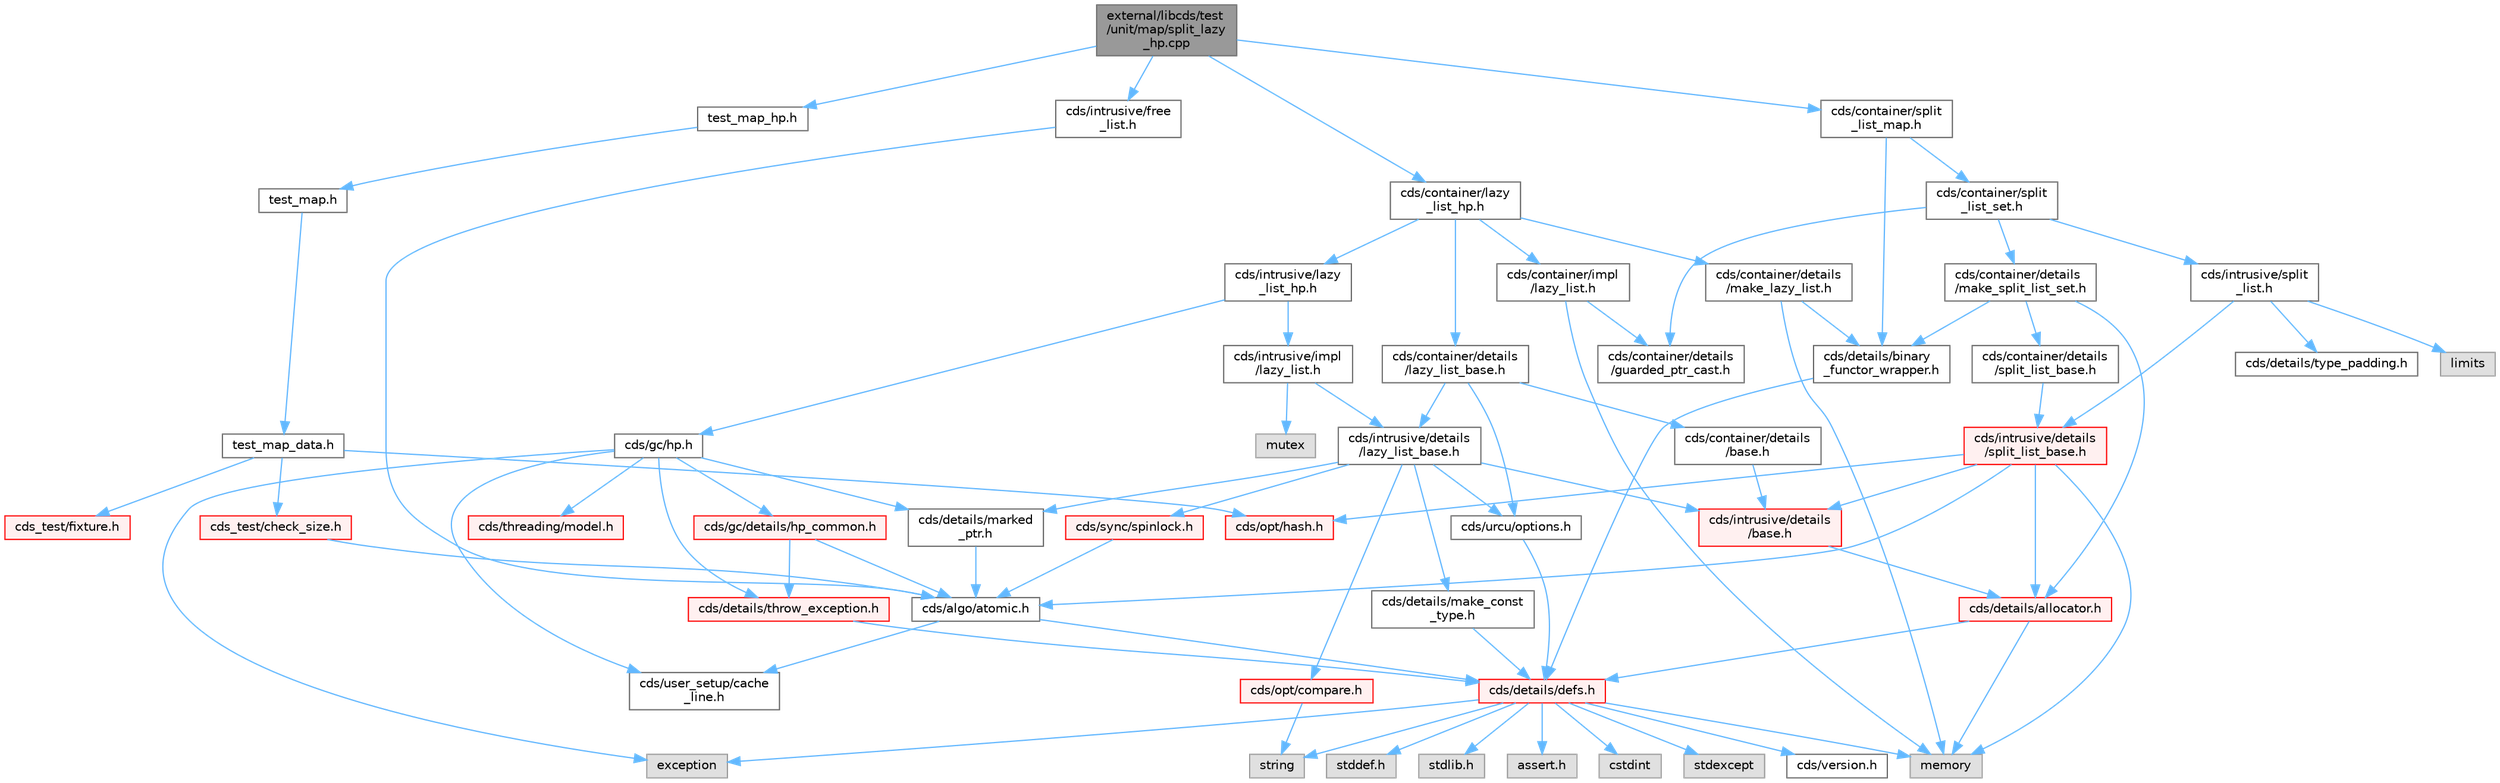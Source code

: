 digraph "external/libcds/test/unit/map/split_lazy_hp.cpp"
{
 // LATEX_PDF_SIZE
  bgcolor="transparent";
  edge [fontname=Helvetica,fontsize=10,labelfontname=Helvetica,labelfontsize=10];
  node [fontname=Helvetica,fontsize=10,shape=box,height=0.2,width=0.4];
  Node1 [id="Node000001",label="external/libcds/test\l/unit/map/split_lazy\l_hp.cpp",height=0.2,width=0.4,color="gray40", fillcolor="grey60", style="filled", fontcolor="black",tooltip=" "];
  Node1 -> Node2 [id="edge80_Node000001_Node000002",color="steelblue1",style="solid",tooltip=" "];
  Node2 [id="Node000002",label="test_map_hp.h",height=0.2,width=0.4,color="grey40", fillcolor="white", style="filled",URL="$test__map__hp_8h.html",tooltip=" "];
  Node2 -> Node3 [id="edge81_Node000002_Node000003",color="steelblue1",style="solid",tooltip=" "];
  Node3 [id="Node000003",label="test_map.h",height=0.2,width=0.4,color="grey40", fillcolor="white", style="filled",URL="$map_2test__map_8h.html",tooltip=" "];
  Node3 -> Node4 [id="edge82_Node000003_Node000004",color="steelblue1",style="solid",tooltip=" "];
  Node4 [id="Node000004",label="test_map_data.h",height=0.2,width=0.4,color="grey40", fillcolor="white", style="filled",URL="$map_2test__map__data_8h.html",tooltip=" "];
  Node4 -> Node5 [id="edge83_Node000004_Node000005",color="steelblue1",style="solid",tooltip=" "];
  Node5 [id="Node000005",label="cds_test/check_size.h",height=0.2,width=0.4,color="red", fillcolor="#FFF0F0", style="filled",URL="$check__size_8h.html",tooltip=" "];
  Node5 -> Node8 [id="edge84_Node000005_Node000008",color="steelblue1",style="solid",tooltip=" "];
  Node8 [id="Node000008",label="cds/algo/atomic.h",height=0.2,width=0.4,color="grey40", fillcolor="white", style="filled",URL="$external_2libcds_2cds_2algo_2atomic_8h.html",tooltip=" "];
  Node8 -> Node9 [id="edge85_Node000008_Node000009",color="steelblue1",style="solid",tooltip=" "];
  Node9 [id="Node000009",label="cds/details/defs.h",height=0.2,width=0.4,color="red", fillcolor="#FFF0F0", style="filled",URL="$details_2defs_8h.html",tooltip=" "];
  Node9 -> Node10 [id="edge86_Node000009_Node000010",color="steelblue1",style="solid",tooltip=" "];
  Node10 [id="Node000010",label="stddef.h",height=0.2,width=0.4,color="grey60", fillcolor="#E0E0E0", style="filled",tooltip=" "];
  Node9 -> Node11 [id="edge87_Node000009_Node000011",color="steelblue1",style="solid",tooltip=" "];
  Node11 [id="Node000011",label="stdlib.h",height=0.2,width=0.4,color="grey60", fillcolor="#E0E0E0", style="filled",tooltip=" "];
  Node9 -> Node12 [id="edge88_Node000009_Node000012",color="steelblue1",style="solid",tooltip=" "];
  Node12 [id="Node000012",label="assert.h",height=0.2,width=0.4,color="grey60", fillcolor="#E0E0E0", style="filled",tooltip=" "];
  Node9 -> Node13 [id="edge89_Node000009_Node000013",color="steelblue1",style="solid",tooltip=" "];
  Node13 [id="Node000013",label="cstdint",height=0.2,width=0.4,color="grey60", fillcolor="#E0E0E0", style="filled",tooltip=" "];
  Node9 -> Node14 [id="edge90_Node000009_Node000014",color="steelblue1",style="solid",tooltip=" "];
  Node14 [id="Node000014",label="exception",height=0.2,width=0.4,color="grey60", fillcolor="#E0E0E0", style="filled",tooltip=" "];
  Node9 -> Node15 [id="edge91_Node000009_Node000015",color="steelblue1",style="solid",tooltip=" "];
  Node15 [id="Node000015",label="stdexcept",height=0.2,width=0.4,color="grey60", fillcolor="#E0E0E0", style="filled",tooltip=" "];
  Node9 -> Node16 [id="edge92_Node000009_Node000016",color="steelblue1",style="solid",tooltip=" "];
  Node16 [id="Node000016",label="string",height=0.2,width=0.4,color="grey60", fillcolor="#E0E0E0", style="filled",tooltip=" "];
  Node9 -> Node17 [id="edge93_Node000009_Node000017",color="steelblue1",style="solid",tooltip=" "];
  Node17 [id="Node000017",label="memory",height=0.2,width=0.4,color="grey60", fillcolor="#E0E0E0", style="filled",tooltip=" "];
  Node9 -> Node18 [id="edge94_Node000009_Node000018",color="steelblue1",style="solid",tooltip=" "];
  Node18 [id="Node000018",label="cds/version.h",height=0.2,width=0.4,color="grey40", fillcolor="white", style="filled",URL="$external_2libcds_2cds_2version_8h.html",tooltip=" "];
  Node8 -> Node22 [id="edge95_Node000008_Node000022",color="steelblue1",style="solid",tooltip=" "];
  Node22 [id="Node000022",label="cds/user_setup/cache\l_line.h",height=0.2,width=0.4,color="grey40", fillcolor="white", style="filled",URL="$cache__line_8h.html",tooltip="Cache-line size definition"];
  Node4 -> Node23 [id="edge96_Node000004_Node000023",color="steelblue1",style="solid",tooltip=" "];
  Node23 [id="Node000023",label="cds_test/fixture.h",height=0.2,width=0.4,color="red", fillcolor="#FFF0F0", style="filled",URL="$fixture_8h.html",tooltip=" "];
  Node4 -> Node26 [id="edge97_Node000004_Node000026",color="steelblue1",style="solid",tooltip=" "];
  Node26 [id="Node000026",label="cds/opt/hash.h",height=0.2,width=0.4,color="red", fillcolor="#FFF0F0", style="filled",URL="$external_2libcds_2cds_2opt_2hash_8h.html",tooltip=" "];
  Node1 -> Node47 [id="edge98_Node000001_Node000047",color="steelblue1",style="solid",tooltip=" "];
  Node47 [id="Node000047",label="cds/container/lazy\l_list_hp.h",height=0.2,width=0.4,color="grey40", fillcolor="white", style="filled",URL="$container_2lazy__list__hp_8h.html",tooltip=" "];
  Node47 -> Node48 [id="edge99_Node000047_Node000048",color="steelblue1",style="solid",tooltip=" "];
  Node48 [id="Node000048",label="cds/container/details\l/lazy_list_base.h",height=0.2,width=0.4,color="grey40", fillcolor="white", style="filled",URL="$container_2details_2lazy__list__base_8h.html",tooltip=" "];
  Node48 -> Node49 [id="edge100_Node000048_Node000049",color="steelblue1",style="solid",tooltip=" "];
  Node49 [id="Node000049",label="cds/container/details\l/base.h",height=0.2,width=0.4,color="grey40", fillcolor="white", style="filled",URL="$external_2libcds_2cds_2container_2details_2base_8h.html",tooltip=" "];
  Node49 -> Node50 [id="edge101_Node000049_Node000050",color="steelblue1",style="solid",tooltip=" "];
  Node50 [id="Node000050",label="cds/intrusive/details\l/base.h",height=0.2,width=0.4,color="red", fillcolor="#FFF0F0", style="filled",URL="$external_2libcds_2cds_2intrusive_2details_2base_8h.html",tooltip=" "];
  Node50 -> Node53 [id="edge102_Node000050_Node000053",color="steelblue1",style="solid",tooltip=" "];
  Node53 [id="Node000053",label="cds/details/allocator.h",height=0.2,width=0.4,color="red", fillcolor="#FFF0F0", style="filled",URL="$external_2libcds_2cds_2details_2allocator_8h.html",tooltip=" "];
  Node53 -> Node17 [id="edge103_Node000053_Node000017",color="steelblue1",style="solid",tooltip=" "];
  Node53 -> Node9 [id="edge104_Node000053_Node000009",color="steelblue1",style="solid",tooltip=" "];
  Node48 -> Node59 [id="edge105_Node000048_Node000059",color="steelblue1",style="solid",tooltip=" "];
  Node59 [id="Node000059",label="cds/intrusive/details\l/lazy_list_base.h",height=0.2,width=0.4,color="grey40", fillcolor="white", style="filled",URL="$intrusive_2details_2lazy__list__base_8h.html",tooltip=" "];
  Node59 -> Node50 [id="edge106_Node000059_Node000050",color="steelblue1",style="solid",tooltip=" "];
  Node59 -> Node60 [id="edge107_Node000059_Node000060",color="steelblue1",style="solid",tooltip=" "];
  Node60 [id="Node000060",label="cds/opt/compare.h",height=0.2,width=0.4,color="red", fillcolor="#FFF0F0", style="filled",URL="$external_2libcds_2cds_2opt_2compare_8h.html",tooltip=" "];
  Node60 -> Node16 [id="edge108_Node000060_Node000016",color="steelblue1",style="solid",tooltip=" "];
  Node59 -> Node61 [id="edge109_Node000059_Node000061",color="steelblue1",style="solid",tooltip=" "];
  Node61 [id="Node000061",label="cds/details/marked\l_ptr.h",height=0.2,width=0.4,color="grey40", fillcolor="white", style="filled",URL="$marked__ptr_8h.html",tooltip=" "];
  Node61 -> Node8 [id="edge110_Node000061_Node000008",color="steelblue1",style="solid",tooltip=" "];
  Node59 -> Node62 [id="edge111_Node000059_Node000062",color="steelblue1",style="solid",tooltip=" "];
  Node62 [id="Node000062",label="cds/details/make_const\l_type.h",height=0.2,width=0.4,color="grey40", fillcolor="white", style="filled",URL="$make__const__type_8h.html",tooltip=" "];
  Node62 -> Node9 [id="edge112_Node000062_Node000009",color="steelblue1",style="solid",tooltip=" "];
  Node59 -> Node63 [id="edge113_Node000059_Node000063",color="steelblue1",style="solid",tooltip=" "];
  Node63 [id="Node000063",label="cds/sync/spinlock.h",height=0.2,width=0.4,color="red", fillcolor="#FFF0F0", style="filled",URL="$sync_2spinlock_8h.html",tooltip=" "];
  Node63 -> Node8 [id="edge114_Node000063_Node000008",color="steelblue1",style="solid",tooltip=" "];
  Node59 -> Node67 [id="edge115_Node000059_Node000067",color="steelblue1",style="solid",tooltip=" "];
  Node67 [id="Node000067",label="cds/urcu/options.h",height=0.2,width=0.4,color="grey40", fillcolor="white", style="filled",URL="$urcu_2options_8h.html",tooltip=" "];
  Node67 -> Node9 [id="edge116_Node000067_Node000009",color="steelblue1",style="solid",tooltip=" "];
  Node48 -> Node67 [id="edge117_Node000048_Node000067",color="steelblue1",style="solid",tooltip=" "];
  Node47 -> Node68 [id="edge118_Node000047_Node000068",color="steelblue1",style="solid",tooltip=" "];
  Node68 [id="Node000068",label="cds/intrusive/lazy\l_list_hp.h",height=0.2,width=0.4,color="grey40", fillcolor="white", style="filled",URL="$intrusive_2lazy__list__hp_8h.html",tooltip=" "];
  Node68 -> Node69 [id="edge119_Node000068_Node000069",color="steelblue1",style="solid",tooltip=" "];
  Node69 [id="Node000069",label="cds/intrusive/impl\l/lazy_list.h",height=0.2,width=0.4,color="grey40", fillcolor="white", style="filled",URL="$intrusive_2impl_2lazy__list_8h.html",tooltip=" "];
  Node69 -> Node70 [id="edge120_Node000069_Node000070",color="steelblue1",style="solid",tooltip=" "];
  Node70 [id="Node000070",label="mutex",height=0.2,width=0.4,color="grey60", fillcolor="#E0E0E0", style="filled",tooltip=" "];
  Node69 -> Node59 [id="edge121_Node000069_Node000059",color="steelblue1",style="solid",tooltip=" "];
  Node68 -> Node71 [id="edge122_Node000068_Node000071",color="steelblue1",style="solid",tooltip=" "];
  Node71 [id="Node000071",label="cds/gc/hp.h",height=0.2,width=0.4,color="grey40", fillcolor="white", style="filled",URL="$hp_8h.html",tooltip=" "];
  Node71 -> Node14 [id="edge123_Node000071_Node000014",color="steelblue1",style="solid",tooltip=" "];
  Node71 -> Node72 [id="edge124_Node000071_Node000072",color="steelblue1",style="solid",tooltip=" "];
  Node72 [id="Node000072",label="cds/gc/details/hp_common.h",height=0.2,width=0.4,color="red", fillcolor="#FFF0F0", style="filled",URL="$hp__common_8h.html",tooltip=" "];
  Node72 -> Node8 [id="edge125_Node000072_Node000008",color="steelblue1",style="solid",tooltip=" "];
  Node72 -> Node44 [id="edge126_Node000072_Node000044",color="steelblue1",style="solid",tooltip=" "];
  Node44 [id="Node000044",label="cds/details/throw_exception.h",height=0.2,width=0.4,color="red", fillcolor="#FFF0F0", style="filled",URL="$throw__exception_8h.html",tooltip=" "];
  Node44 -> Node9 [id="edge127_Node000044_Node000009",color="steelblue1",style="solid",tooltip=" "];
  Node71 -> Node74 [id="edge128_Node000071_Node000074",color="steelblue1",style="solid",tooltip=" "];
  Node74 [id="Node000074",label="cds/threading/model.h",height=0.2,width=0.4,color="red", fillcolor="#FFF0F0", style="filled",URL="$model_8h.html",tooltip=" "];
  Node71 -> Node44 [id="edge129_Node000071_Node000044",color="steelblue1",style="solid",tooltip=" "];
  Node71 -> Node61 [id="edge130_Node000071_Node000061",color="steelblue1",style="solid",tooltip=" "];
  Node71 -> Node22 [id="edge131_Node000071_Node000022",color="steelblue1",style="solid",tooltip=" "];
  Node47 -> Node83 [id="edge132_Node000047_Node000083",color="steelblue1",style="solid",tooltip=" "];
  Node83 [id="Node000083",label="cds/container/details\l/make_lazy_list.h",height=0.2,width=0.4,color="grey40", fillcolor="white", style="filled",URL="$make__lazy__list_8h.html",tooltip=" "];
  Node83 -> Node84 [id="edge133_Node000083_Node000084",color="steelblue1",style="solid",tooltip=" "];
  Node84 [id="Node000084",label="cds/details/binary\l_functor_wrapper.h",height=0.2,width=0.4,color="grey40", fillcolor="white", style="filled",URL="$binary__functor__wrapper_8h.html",tooltip=" "];
  Node84 -> Node9 [id="edge134_Node000084_Node000009",color="steelblue1",style="solid",tooltip=" "];
  Node83 -> Node17 [id="edge135_Node000083_Node000017",color="steelblue1",style="solid",tooltip=" "];
  Node47 -> Node85 [id="edge136_Node000047_Node000085",color="steelblue1",style="solid",tooltip=" "];
  Node85 [id="Node000085",label="cds/container/impl\l/lazy_list.h",height=0.2,width=0.4,color="grey40", fillcolor="white", style="filled",URL="$container_2impl_2lazy__list_8h.html",tooltip=" "];
  Node85 -> Node17 [id="edge137_Node000085_Node000017",color="steelblue1",style="solid",tooltip=" "];
  Node85 -> Node86 [id="edge138_Node000085_Node000086",color="steelblue1",style="solid",tooltip=" "];
  Node86 [id="Node000086",label="cds/container/details\l/guarded_ptr_cast.h",height=0.2,width=0.4,color="grey40", fillcolor="white", style="filled",URL="$guarded__ptr__cast_8h.html",tooltip=" "];
  Node1 -> Node87 [id="edge139_Node000001_Node000087",color="steelblue1",style="solid",tooltip=" "];
  Node87 [id="Node000087",label="cds/container/split\l_list_map.h",height=0.2,width=0.4,color="grey40", fillcolor="white", style="filled",URL="$split__list__map_8h.html",tooltip=" "];
  Node87 -> Node88 [id="edge140_Node000087_Node000088",color="steelblue1",style="solid",tooltip=" "];
  Node88 [id="Node000088",label="cds/container/split\l_list_set.h",height=0.2,width=0.4,color="grey40", fillcolor="white", style="filled",URL="$split__list__set_8h.html",tooltip=" "];
  Node88 -> Node89 [id="edge141_Node000088_Node000089",color="steelblue1",style="solid",tooltip=" "];
  Node89 [id="Node000089",label="cds/intrusive/split\l_list.h",height=0.2,width=0.4,color="grey40", fillcolor="white", style="filled",URL="$split__list_8h.html",tooltip=" "];
  Node89 -> Node90 [id="edge142_Node000089_Node000090",color="steelblue1",style="solid",tooltip=" "];
  Node90 [id="Node000090",label="limits",height=0.2,width=0.4,color="grey60", fillcolor="#E0E0E0", style="filled",tooltip=" "];
  Node89 -> Node91 [id="edge143_Node000089_Node000091",color="steelblue1",style="solid",tooltip=" "];
  Node91 [id="Node000091",label="cds/intrusive/details\l/split_list_base.h",height=0.2,width=0.4,color="red", fillcolor="#FFF0F0", style="filled",URL="$intrusive_2details_2split__list__base_8h.html",tooltip=" "];
  Node91 -> Node50 [id="edge144_Node000091_Node000050",color="steelblue1",style="solid",tooltip=" "];
  Node91 -> Node8 [id="edge145_Node000091_Node000008",color="steelblue1",style="solid",tooltip=" "];
  Node91 -> Node53 [id="edge146_Node000091_Node000053",color="steelblue1",style="solid",tooltip=" "];
  Node91 -> Node26 [id="edge147_Node000091_Node000026",color="steelblue1",style="solid",tooltip=" "];
  Node91 -> Node17 [id="edge148_Node000091_Node000017",color="steelblue1",style="solid",tooltip=" "];
  Node89 -> Node96 [id="edge149_Node000089_Node000096",color="steelblue1",style="solid",tooltip=" "];
  Node96 [id="Node000096",label="cds/details/type_padding.h",height=0.2,width=0.4,color="grey40", fillcolor="white", style="filled",URL="$type__padding_8h.html",tooltip=" "];
  Node88 -> Node97 [id="edge150_Node000088_Node000097",color="steelblue1",style="solid",tooltip=" "];
  Node97 [id="Node000097",label="cds/container/details\l/make_split_list_set.h",height=0.2,width=0.4,color="grey40", fillcolor="white", style="filled",URL="$make__split__list__set_8h.html",tooltip=" "];
  Node97 -> Node98 [id="edge151_Node000097_Node000098",color="steelblue1",style="solid",tooltip=" "];
  Node98 [id="Node000098",label="cds/container/details\l/split_list_base.h",height=0.2,width=0.4,color="grey40", fillcolor="white", style="filled",URL="$container_2details_2split__list__base_8h.html",tooltip=" "];
  Node98 -> Node91 [id="edge152_Node000098_Node000091",color="steelblue1",style="solid",tooltip=" "];
  Node97 -> Node53 [id="edge153_Node000097_Node000053",color="steelblue1",style="solid",tooltip=" "];
  Node97 -> Node84 [id="edge154_Node000097_Node000084",color="steelblue1",style="solid",tooltip=" "];
  Node88 -> Node86 [id="edge155_Node000088_Node000086",color="steelblue1",style="solid",tooltip=" "];
  Node87 -> Node84 [id="edge156_Node000087_Node000084",color="steelblue1",style="solid",tooltip=" "];
  Node1 -> Node94 [id="edge157_Node000001_Node000094",color="steelblue1",style="solid",tooltip=" "];
  Node94 [id="Node000094",label="cds/intrusive/free\l_list.h",height=0.2,width=0.4,color="grey40", fillcolor="white", style="filled",URL="$free__list_8h.html",tooltip=" "];
  Node94 -> Node8 [id="edge158_Node000094_Node000008",color="steelblue1",style="solid",tooltip=" "];
}
